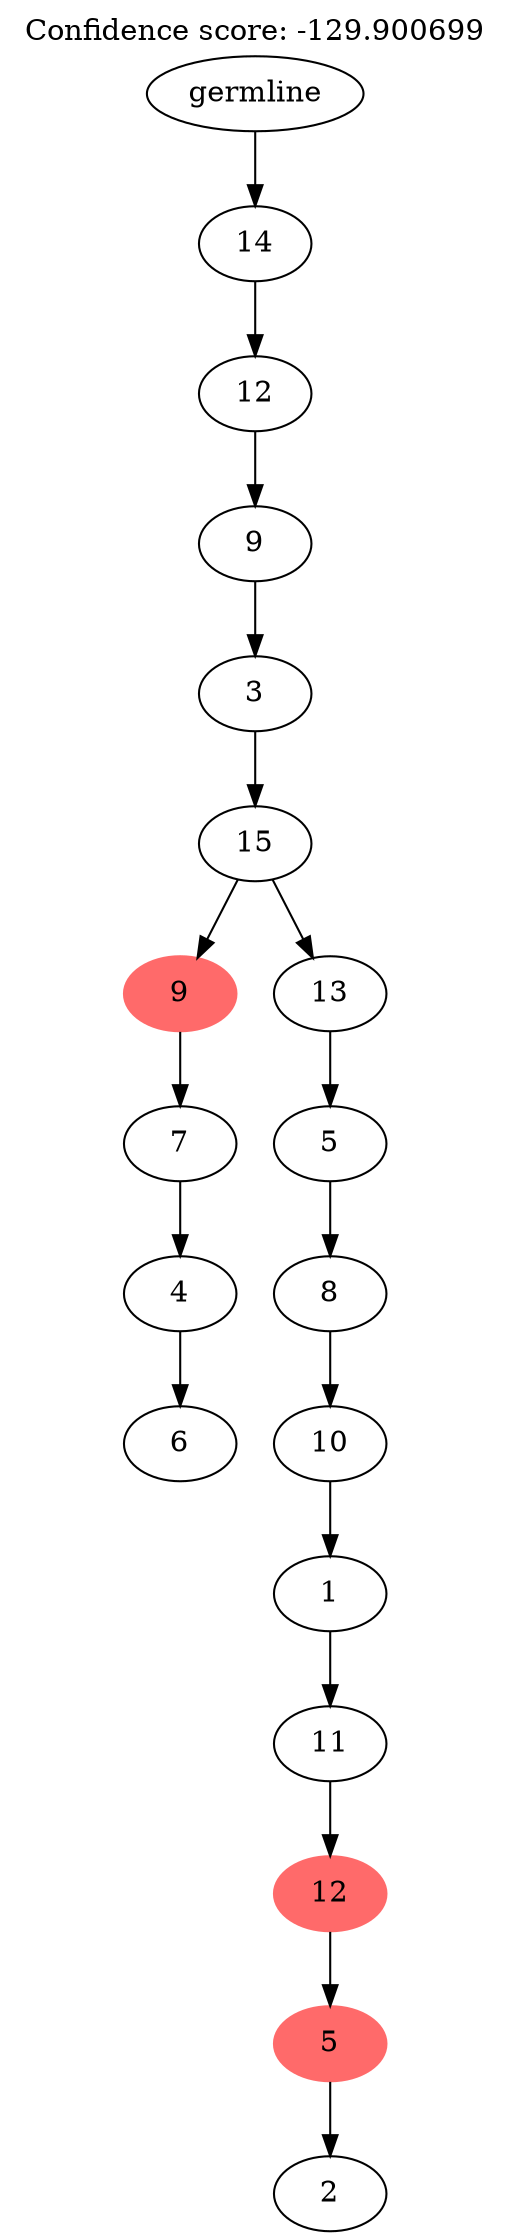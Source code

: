 digraph g {
	"17" -> "18";
	"18" [label="6"];
	"16" -> "17";
	"17" [label="4"];
	"15" -> "16";
	"16" [label="7"];
	"13" -> "14";
	"14" [label="2"];
	"12" -> "13";
	"13" [color=indianred1, style=filled, label="5"];
	"11" -> "12";
	"12" [color=indianred1, style=filled, label="12"];
	"10" -> "11";
	"11" [label="11"];
	"9" -> "10";
	"10" [label="1"];
	"8" -> "9";
	"9" [label="10"];
	"7" -> "8";
	"8" [label="8"];
	"6" -> "7";
	"7" [label="5"];
	"5" -> "6";
	"6" [label="13"];
	"5" -> "15";
	"15" [color=indianred1, style=filled, label="9"];
	"4" -> "5";
	"5" [label="15"];
	"3" -> "4";
	"4" [label="3"];
	"2" -> "3";
	"3" [label="9"];
	"1" -> "2";
	"2" [label="12"];
	"0" -> "1";
	"1" [label="14"];
	"0" [label="germline"];
	labelloc="t";
	label="Confidence score: -129.900699";
}
